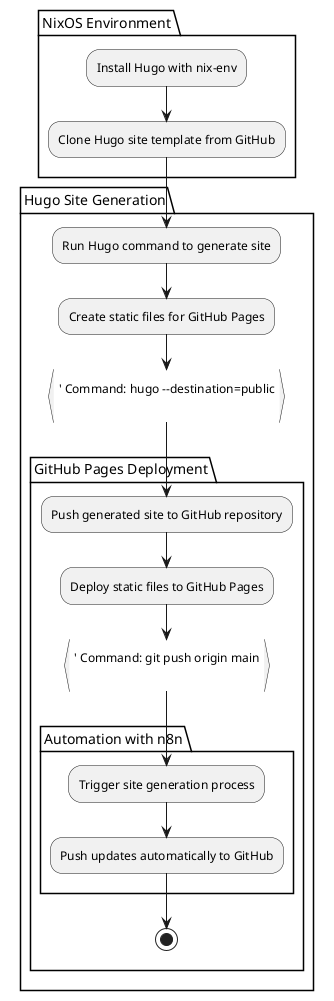 @startuml
package "NixOS Environment" {
  :Install Hugo with nix-env;
  :Clone Hugo site template from GitHub;
}

package "Hugo Site Generation" {
  :Run Hugo command to generate site;
  :Create static files for GitHub Pages;
  :' Command: hugo --destination=public
}

package "GitHub Pages Deployment" {
  :Push generated site to GitHub repository;
  :Deploy static files to GitHub Pages;
  :' Command: git push origin main
}

package "Automation with n8n" {
  :Trigger site generation process;
  :Push updates automatically to GitHub;
}

stop
@enduml